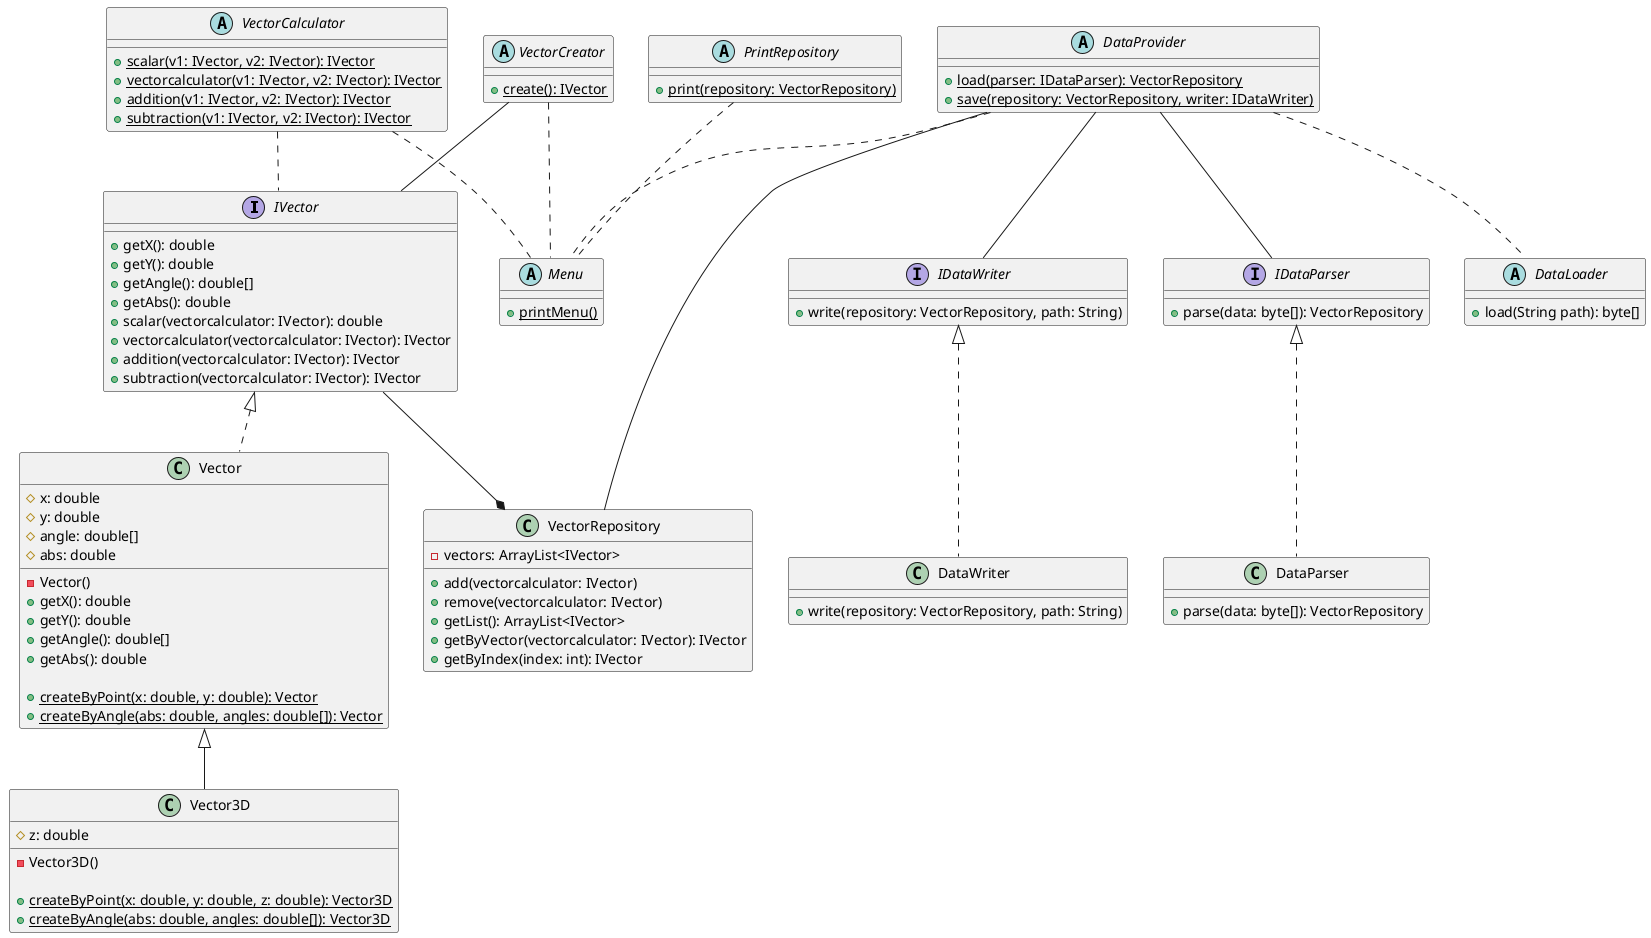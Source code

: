 @startuml

interface IVector {
    + getX(): double
    + getY(): double
    + getAngle(): double[]
    + getAbs(): double
    + scalar(vectorcalculator: IVector): double
    + vectorcalculator(vectorcalculator: IVector): IVector
    + addition(vectorcalculator: IVector): IVector
    + subtraction(vectorcalculator: IVector): IVector
}

class Vector implements IVector {
    # x: double
    # y: double
    # angle: double[]
    # abs: double

    - Vector()
    + getX(): double
    + getY(): double
    + getAngle(): double[]
    + getAbs(): double

    + {static} createByPoint(x: double, y: double): Vector
    + {static} createByAngle(abs: double, angles: double[]): Vector
}

class Vector3D extends Vector {
    # z: double

    - Vector3D()

    + {static} createByPoint(x: double, y: double, z: double): Vector3D
    + {static} createByAngle(abs: double, angles: double[]): Vector3D
}

'class Vector3Dv2 implements IVector {
'    - vectorcalculator: Vector
'
'    + Vector3Dv2(vectorcalculator: Vector, z: double)
'    + getZ(): double
'    + getAbs(): double
'    + getAngle(): double[]
'}
'
'Vector --o Vector3Dv2

class VectorRepository {
    - vectors: ArrayList<IVector>

    + add(vectorcalculator: IVector)
    + remove(vectorcalculator: IVector)
    + getList(): ArrayList<IVector>
    + getByVector(vectorcalculator: IVector): IVector
    + getByIndex(index: int): IVector
}

IVector --* VectorRepository

abstract class DataLoader {
    + load(String path): byte[]
}

interface IDataParser {
    + parse(data: byte[]): VectorRepository
}

class DataParser implements IDataParser {
    + parse(data: byte[]): VectorRepository
}

abstract class DataProvider {
    + {static} load(parser: IDataParser): VectorRepository
    + {static} save(repository: VectorRepository, writer: IDataWriter)
}

interface IDataWriter {
    + write(repository: VectorRepository, path: String)
}

class DataWriter implements IDataWriter {
    + write(repository: VectorRepository, path: String)
}

DataProvider -- IDataParser
DataProvider -- IDataWriter
DataProvider .. DataLoader
DataProvider -- VectorRepository

abstract class Menu {
    + {static} printMenu()
}

abstract VectorCalculator {
    + {static} scalar(v1: IVector, v2: IVector): IVector
    + {static} vectorcalculator(v1: IVector, v2: IVector): IVector
    + {static} addition(v1: IVector, v2: IVector): IVector
    + {static} subtraction(v1: IVector, v2: IVector): IVector
}

abstract class PrintRepository {
    + {static} print(repository: VectorRepository)
}

abstract class VectorCreator {
    + {static} create(): IVector
}

VectorCalculator .. IVector
VectorCalculator .. Menu
PrintRepository .. Menu
VectorCreator .. Menu
DataProvider .. Menu
VectorCreator -- IVector

@enduml
